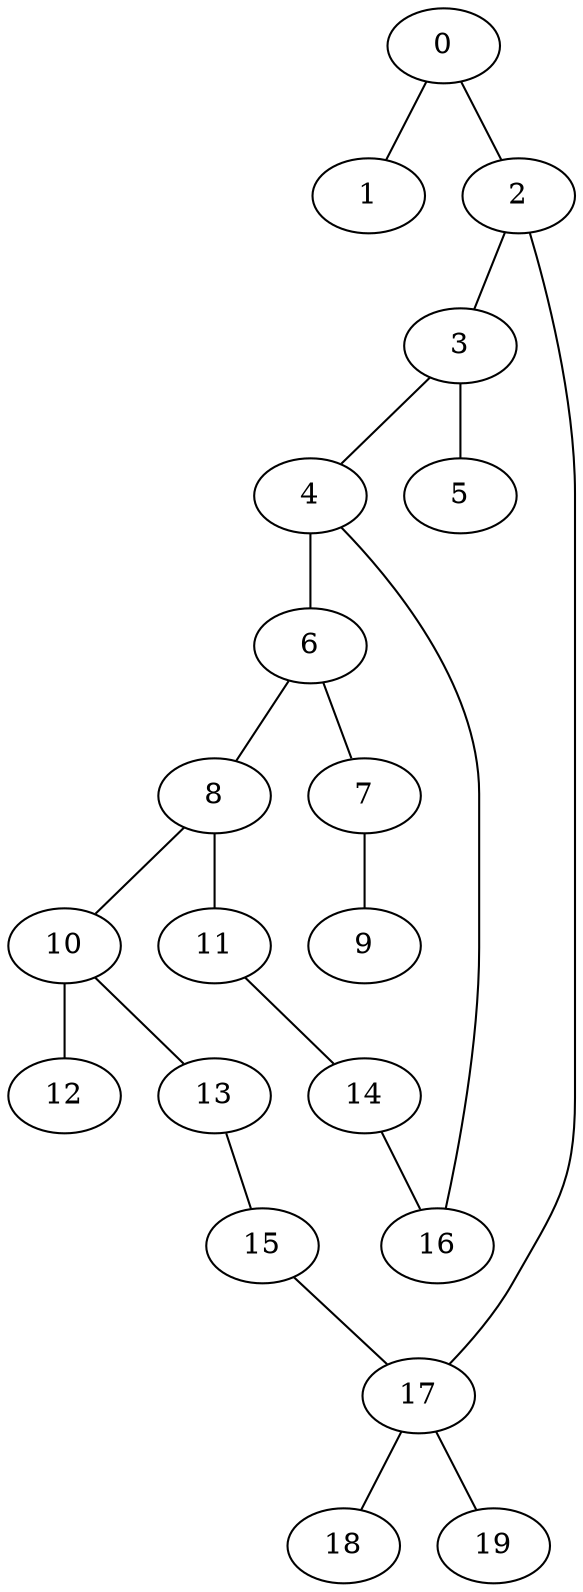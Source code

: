 
graph graphname {
    0 -- 1
0 -- 2
2 -- 3
2 -- 17
3 -- 4
3 -- 5
4 -- 6
4 -- 16
6 -- 8
6 -- 7
7 -- 9
8 -- 10
8 -- 11
10 -- 12
10 -- 13
11 -- 14
13 -- 15
14 -- 16
15 -- 17
17 -- 18
17 -- 19

}
